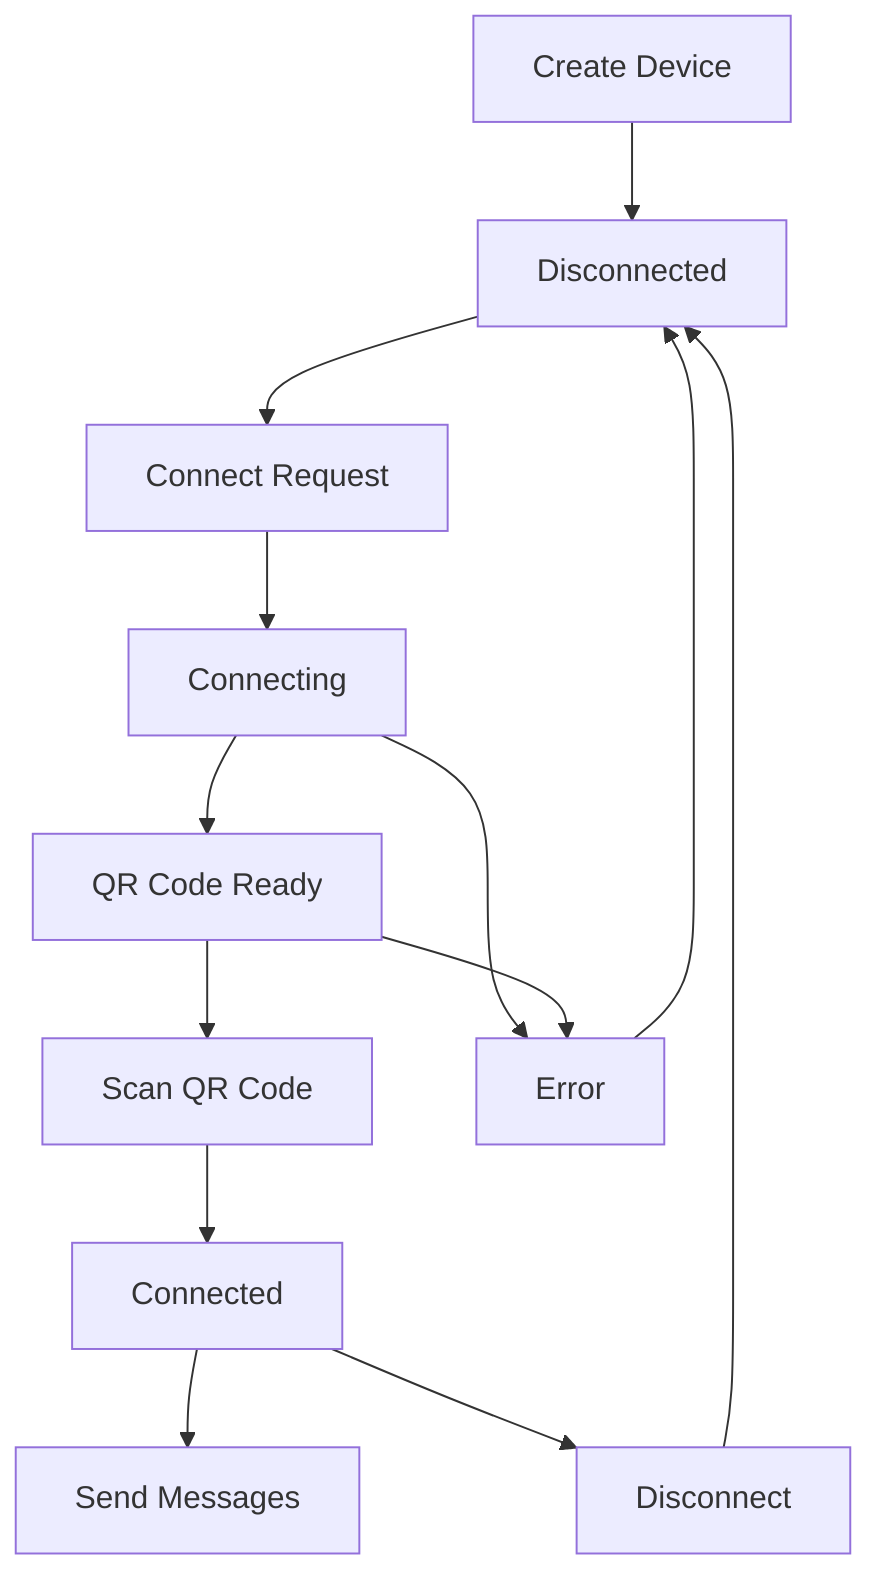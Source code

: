 graph TD
    A[Create Device] --> B[Disconnected]
    B --> C[Connect Request]
    C --> D[Connecting]
    D --> E[QR Code Ready]
    E --> F[Scan QR Code]
    F --> G[Connected]
    G --> H[Send Messages]
    G --> I[Disconnect]
    I --> B
    D --> J[Error]
    E --> J
    J --> B